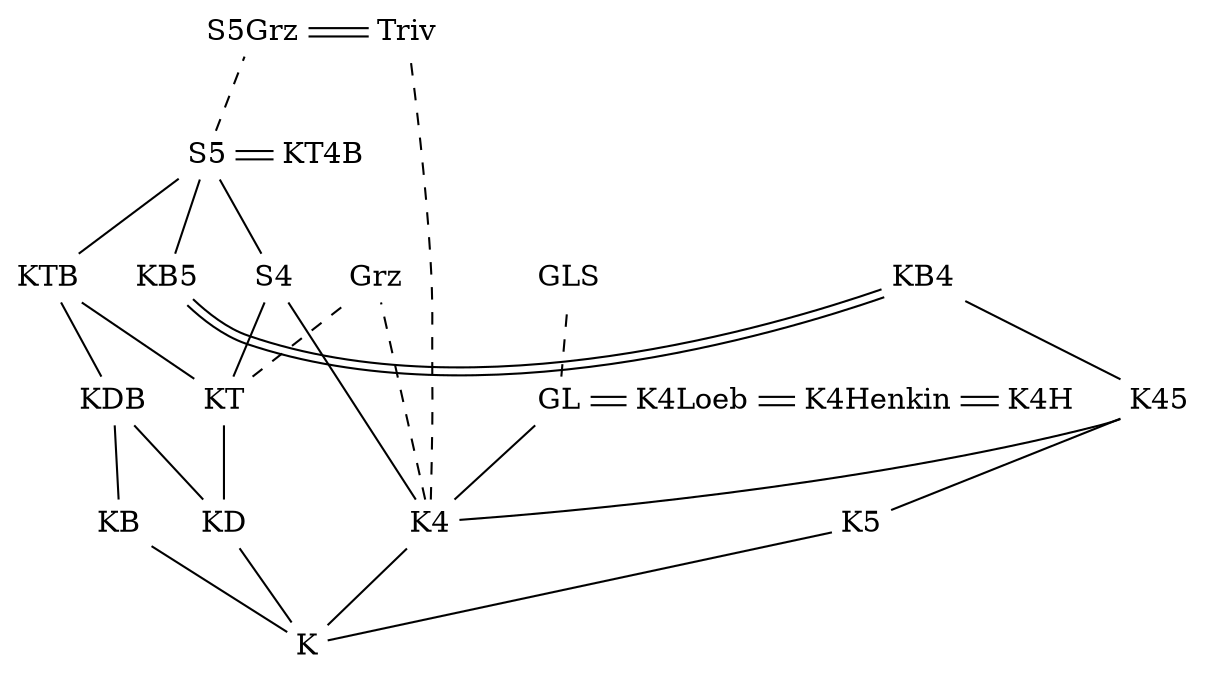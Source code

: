 digraph {
  graph[
    rankdir = BT; 
  ]

  node [
    shape=plaintext
    margin=0.05
    width=0
    height=0
  ];

  edge [
    style = solid
    arrowhead = none
  ];

  GL;
  GLS;
  Grz;
  K;
  K4;
  K45;
  K4H;
  K4Henkin;
  K4Loeb;
  K5;
  KB;
  KB4;
  KB5;
  KD;
  KDB;
  KT;
  KT4B;
  KTB;
  S4;
  S5;
  S5Grz;
  Triv;
   
  {rank = same; GL; K4Loeb; K4Henkin; K4H;}
  GL -> K4Loeb [color = "black:invis:black"];
  K4Loeb -> K4Henkin [color = "black:invis:black"];
  K4Henkin -> K4H [color = "black:invis:black"];

  {rank = same; K4; KB; K5; K4}

  {rank = same; S5; KT4B;}
  S5 -> KT4B [color = "black:invis:black"];

  {rank = same; S5Grz; Triv;}
  S5Grz -> Triv [color = "black:invis:black"];

  {rank = same; KB4; KB5;}
  KB4 -> KB5 [color = "black:invis:black"];

  GL -> GLS [style = dashed];
  K -> K4
  K -> K5
  K -> KB
  K -> KD
  K4 -> GL 
  K4 -> Grz [style = dashed];
  K4 -> K45
  K4 -> S4
  K4 -> Triv [style = dashed];
  K5 -> K45
  K45 -> KB4
  KB5 -> S5
  KTB -> S5
  KD -> KT
  KDB -> KTB 
  KT -> Grz [style = dashed];
  KT -> KTB
  KT -> S4;
  S4 -> S5
  S5 -> S5Grz [style = dashed] 
  KD -> KDB
  KB -> KDB
} 